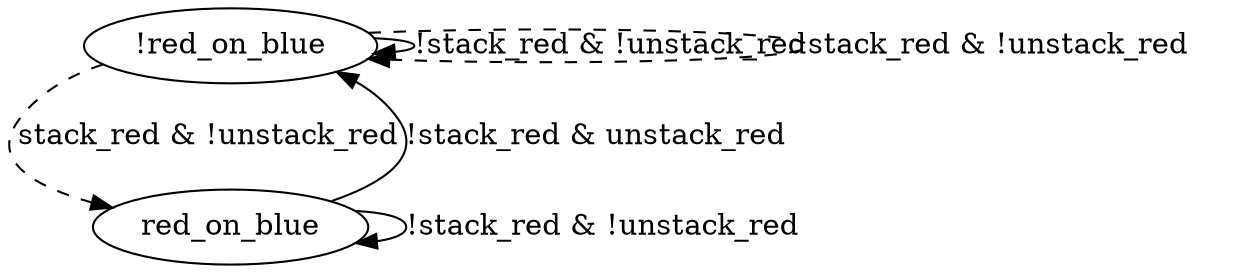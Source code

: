 # TO Generate PDF run: 
# $ dot -Tpdf /home/akp84/repos/drake_planning/specifications/red_stacking/suggestions/original.gv -o /Output/File.pdf
digraph G {
	r0 [ label = "!red_on_blue" ]
	r1 [ label = "red_on_blue" ]
	r0 -> {r0 } [ label = "!stack_red & !unstack_red", fontcolor = black,color = black ]
	r0 -> {r0 r1 } [ label = "stack_red & !unstack_red", fontcolor = black,color = black, style = dashed ]
	r1 -> {r1 } [ label = "!stack_red & !unstack_red", fontcolor = black,color = black ]
	r1 -> {r0 } [ label = "!stack_red & unstack_red", fontcolor = black,color = black ]
}